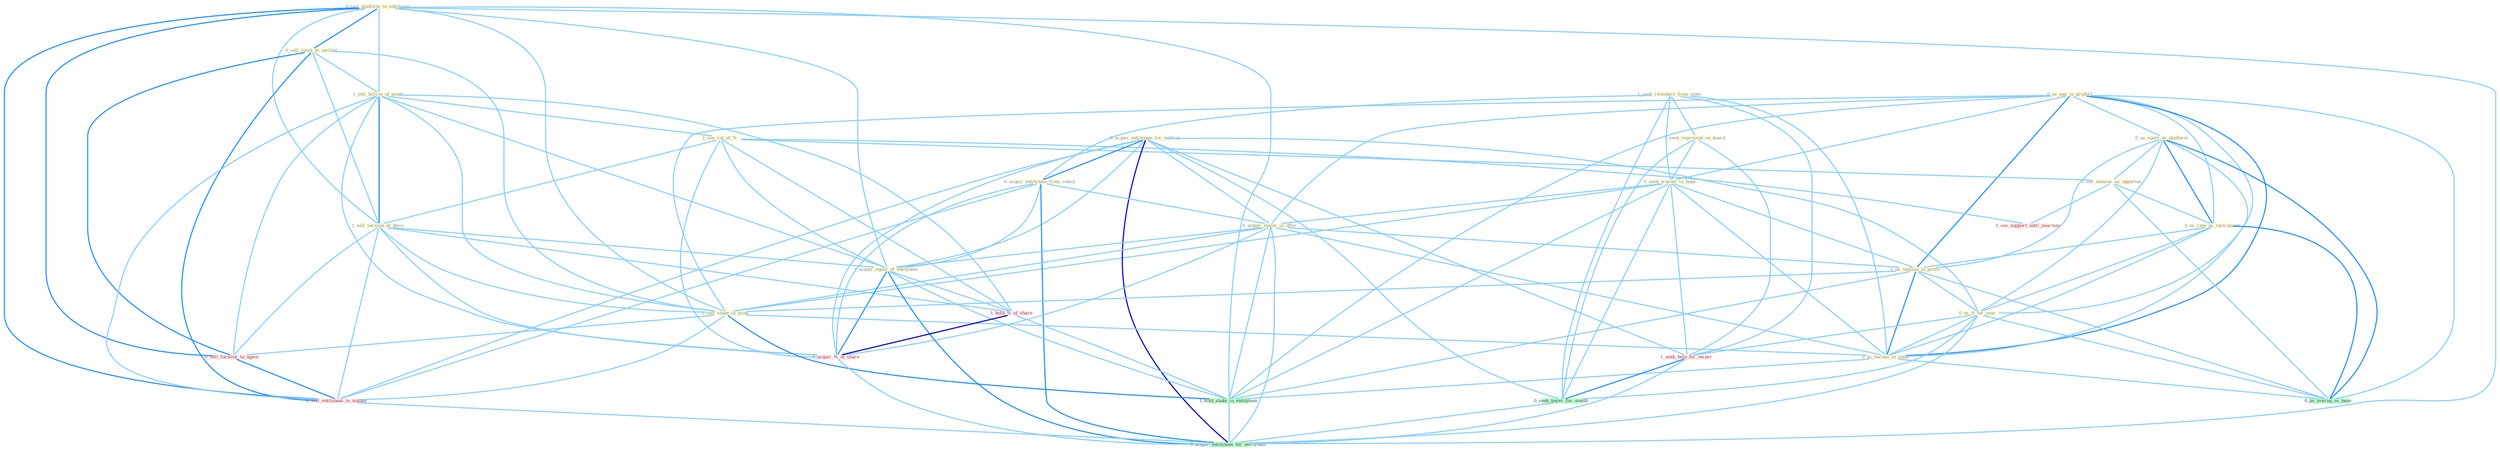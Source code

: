 Graph G{ 
    node
    [shape=polygon,style=filled,width=.5,height=.06,color="#BDFCC9",fixedsize=true,fontsize=4,
    fontcolor="#2f4f4f"];
    {node
    [color="#ffffe0", fontcolor="#8b7d6b"] "1_seek_reimburs_from_state " "1_seek_represent_on_board " "0_sell_platform_to_entitynam " "0_us_egg_in_product " "0_sell_stock_to_institut " "1_sell_billion_of_asset " "0_seek_waiver_in_hope " "1_see_cut_of_% " "0_us_sport_as_platform " "0_acquir_entitynam_for_million " "0_acquir_entitynam_from_vehicl " "0_see_measur_as_opportun " "0_acquir_major_in_offer " "1_sell_version_of_devic " "0_us_rate_as_instrument " "1_acquir_equiti_of_entitynam " "1_us_million_in_proce " "0_us_it_for_year " "1_sell_stake_in_mine " "0_us_bureau_in_state "}
{node [color="#fff0f5", fontcolor="#b22222"] "1_hold_%_of_share " "1_seek_help_for_owner " "1_acquir_%_of_share " "1_see_support_until_yearnum " "0_sell_furnitur_to_agenc " "0_sell_entitynam_to_manag "}
edge [color="#B0E2FF"];

	"1_seek_reimburs_from_state " -- "1_seek_represent_on_board " [w="1", color="#87cefa" ];
	"1_seek_reimburs_from_state " -- "0_seek_waiver_in_hope " [w="1", color="#87cefa" ];
	"1_seek_reimburs_from_state " -- "0_acquir_entitynam_from_vehicl " [w="1", color="#87cefa" ];
	"1_seek_reimburs_from_state " -- "0_us_bureau_in_state " [w="1", color="#87cefa" ];
	"1_seek_reimburs_from_state " -- "1_seek_help_for_owner " [w="1", color="#87cefa" ];
	"1_seek_reimburs_from_state " -- "0_seek_buyer_for_month " [w="1", color="#87cefa" ];
	"1_seek_represent_on_board " -- "0_seek_waiver_in_hope " [w="1", color="#87cefa" ];
	"1_seek_represent_on_board " -- "1_seek_help_for_owner " [w="1", color="#87cefa" ];
	"1_seek_represent_on_board " -- "0_seek_buyer_for_month " [w="1", color="#87cefa" ];
	"0_sell_platform_to_entitynam " -- "0_sell_stock_to_institut " [w="2", color="#1e90ff" , len=0.8];
	"0_sell_platform_to_entitynam " -- "1_sell_billion_of_asset " [w="1", color="#87cefa" ];
	"0_sell_platform_to_entitynam " -- "1_sell_version_of_devic " [w="1", color="#87cefa" ];
	"0_sell_platform_to_entitynam " -- "1_acquir_equiti_of_entitynam " [w="1", color="#87cefa" ];
	"0_sell_platform_to_entitynam " -- "1_sell_stake_in_mine " [w="1", color="#87cefa" ];
	"0_sell_platform_to_entitynam " -- "1_hold_stake_in_entitynam " [w="1", color="#87cefa" ];
	"0_sell_platform_to_entitynam " -- "0_sell_furnitur_to_agenc " [w="2", color="#1e90ff" , len=0.8];
	"0_sell_platform_to_entitynam " -- "0_sell_entitynam_to_manag " [w="2", color="#1e90ff" , len=0.8];
	"0_sell_platform_to_entitynam " -- "0_acquir_entitynam_for_entitynam " [w="1", color="#87cefa" ];
	"0_us_egg_in_product " -- "0_seek_waiver_in_hope " [w="1", color="#87cefa" ];
	"0_us_egg_in_product " -- "0_us_sport_as_platform " [w="1", color="#87cefa" ];
	"0_us_egg_in_product " -- "0_acquir_major_in_offer " [w="1", color="#87cefa" ];
	"0_us_egg_in_product " -- "0_us_rate_as_instrument " [w="1", color="#87cefa" ];
	"0_us_egg_in_product " -- "1_us_million_in_proce " [w="2", color="#1e90ff" , len=0.8];
	"0_us_egg_in_product " -- "0_us_it_for_year " [w="1", color="#87cefa" ];
	"0_us_egg_in_product " -- "1_sell_stake_in_mine " [w="1", color="#87cefa" ];
	"0_us_egg_in_product " -- "0_us_bureau_in_state " [w="2", color="#1e90ff" , len=0.8];
	"0_us_egg_in_product " -- "1_hold_stake_in_entitynam " [w="1", color="#87cefa" ];
	"0_us_egg_in_product " -- "0_us_averag_as_base " [w="1", color="#87cefa" ];
	"0_sell_stock_to_institut " -- "1_sell_billion_of_asset " [w="1", color="#87cefa" ];
	"0_sell_stock_to_institut " -- "1_sell_version_of_devic " [w="1", color="#87cefa" ];
	"0_sell_stock_to_institut " -- "1_sell_stake_in_mine " [w="1", color="#87cefa" ];
	"0_sell_stock_to_institut " -- "0_sell_furnitur_to_agenc " [w="2", color="#1e90ff" , len=0.8];
	"0_sell_stock_to_institut " -- "0_sell_entitynam_to_manag " [w="2", color="#1e90ff" , len=0.8];
	"1_sell_billion_of_asset " -- "1_see_cut_of_% " [w="1", color="#87cefa" ];
	"1_sell_billion_of_asset " -- "1_sell_version_of_devic " [w="2", color="#1e90ff" , len=0.8];
	"1_sell_billion_of_asset " -- "1_acquir_equiti_of_entitynam " [w="1", color="#87cefa" ];
	"1_sell_billion_of_asset " -- "1_sell_stake_in_mine " [w="1", color="#87cefa" ];
	"1_sell_billion_of_asset " -- "1_hold_%_of_share " [w="1", color="#87cefa" ];
	"1_sell_billion_of_asset " -- "1_acquir_%_of_share " [w="1", color="#87cefa" ];
	"1_sell_billion_of_asset " -- "0_sell_furnitur_to_agenc " [w="1", color="#87cefa" ];
	"1_sell_billion_of_asset " -- "0_sell_entitynam_to_manag " [w="1", color="#87cefa" ];
	"0_seek_waiver_in_hope " -- "0_acquir_major_in_offer " [w="1", color="#87cefa" ];
	"0_seek_waiver_in_hope " -- "1_us_million_in_proce " [w="1", color="#87cefa" ];
	"0_seek_waiver_in_hope " -- "1_sell_stake_in_mine " [w="1", color="#87cefa" ];
	"0_seek_waiver_in_hope " -- "0_us_bureau_in_state " [w="1", color="#87cefa" ];
	"0_seek_waiver_in_hope " -- "1_hold_stake_in_entitynam " [w="1", color="#87cefa" ];
	"0_seek_waiver_in_hope " -- "1_seek_help_for_owner " [w="1", color="#87cefa" ];
	"0_seek_waiver_in_hope " -- "0_seek_buyer_for_month " [w="1", color="#87cefa" ];
	"1_see_cut_of_% " -- "0_see_measur_as_opportun " [w="1", color="#87cefa" ];
	"1_see_cut_of_% " -- "1_sell_version_of_devic " [w="1", color="#87cefa" ];
	"1_see_cut_of_% " -- "1_acquir_equiti_of_entitynam " [w="1", color="#87cefa" ];
	"1_see_cut_of_% " -- "1_hold_%_of_share " [w="1", color="#87cefa" ];
	"1_see_cut_of_% " -- "1_acquir_%_of_share " [w="1", color="#87cefa" ];
	"1_see_cut_of_% " -- "1_see_support_until_yearnum " [w="1", color="#87cefa" ];
	"0_us_sport_as_platform " -- "0_see_measur_as_opportun " [w="1", color="#87cefa" ];
	"0_us_sport_as_platform " -- "0_us_rate_as_instrument " [w="2", color="#1e90ff" , len=0.8];
	"0_us_sport_as_platform " -- "1_us_million_in_proce " [w="1", color="#87cefa" ];
	"0_us_sport_as_platform " -- "0_us_it_for_year " [w="1", color="#87cefa" ];
	"0_us_sport_as_platform " -- "0_us_bureau_in_state " [w="1", color="#87cefa" ];
	"0_us_sport_as_platform " -- "0_us_averag_as_base " [w="2", color="#1e90ff" , len=0.8];
	"0_acquir_entitynam_for_million " -- "0_acquir_entitynam_from_vehicl " [w="2", color="#1e90ff" , len=0.8];
	"0_acquir_entitynam_for_million " -- "0_acquir_major_in_offer " [w="1", color="#87cefa" ];
	"0_acquir_entitynam_for_million " -- "1_acquir_equiti_of_entitynam " [w="1", color="#87cefa" ];
	"0_acquir_entitynam_for_million " -- "0_us_it_for_year " [w="1", color="#87cefa" ];
	"0_acquir_entitynam_for_million " -- "1_seek_help_for_owner " [w="1", color="#87cefa" ];
	"0_acquir_entitynam_for_million " -- "0_seek_buyer_for_month " [w="1", color="#87cefa" ];
	"0_acquir_entitynam_for_million " -- "1_acquir_%_of_share " [w="1", color="#87cefa" ];
	"0_acquir_entitynam_for_million " -- "0_sell_entitynam_to_manag " [w="1", color="#87cefa" ];
	"0_acquir_entitynam_for_million " -- "0_acquir_entitynam_for_entitynam " [w="3", color="#0000cd" , len=0.6];
	"0_acquir_entitynam_from_vehicl " -- "0_acquir_major_in_offer " [w="1", color="#87cefa" ];
	"0_acquir_entitynam_from_vehicl " -- "1_acquir_equiti_of_entitynam " [w="1", color="#87cefa" ];
	"0_acquir_entitynam_from_vehicl " -- "1_acquir_%_of_share " [w="1", color="#87cefa" ];
	"0_acquir_entitynam_from_vehicl " -- "0_sell_entitynam_to_manag " [w="1", color="#87cefa" ];
	"0_acquir_entitynam_from_vehicl " -- "0_acquir_entitynam_for_entitynam " [w="2", color="#1e90ff" , len=0.8];
	"0_see_measur_as_opportun " -- "0_us_rate_as_instrument " [w="1", color="#87cefa" ];
	"0_see_measur_as_opportun " -- "1_see_support_until_yearnum " [w="1", color="#87cefa" ];
	"0_see_measur_as_opportun " -- "0_us_averag_as_base " [w="1", color="#87cefa" ];
	"0_acquir_major_in_offer " -- "1_acquir_equiti_of_entitynam " [w="1", color="#87cefa" ];
	"0_acquir_major_in_offer " -- "1_us_million_in_proce " [w="1", color="#87cefa" ];
	"0_acquir_major_in_offer " -- "1_sell_stake_in_mine " [w="1", color="#87cefa" ];
	"0_acquir_major_in_offer " -- "0_us_bureau_in_state " [w="1", color="#87cefa" ];
	"0_acquir_major_in_offer " -- "1_hold_stake_in_entitynam " [w="1", color="#87cefa" ];
	"0_acquir_major_in_offer " -- "1_acquir_%_of_share " [w="1", color="#87cefa" ];
	"0_acquir_major_in_offer " -- "0_acquir_entitynam_for_entitynam " [w="1", color="#87cefa" ];
	"1_sell_version_of_devic " -- "1_acquir_equiti_of_entitynam " [w="1", color="#87cefa" ];
	"1_sell_version_of_devic " -- "1_sell_stake_in_mine " [w="1", color="#87cefa" ];
	"1_sell_version_of_devic " -- "1_hold_%_of_share " [w="1", color="#87cefa" ];
	"1_sell_version_of_devic " -- "1_acquir_%_of_share " [w="1", color="#87cefa" ];
	"1_sell_version_of_devic " -- "0_sell_furnitur_to_agenc " [w="1", color="#87cefa" ];
	"1_sell_version_of_devic " -- "0_sell_entitynam_to_manag " [w="1", color="#87cefa" ];
	"0_us_rate_as_instrument " -- "1_us_million_in_proce " [w="1", color="#87cefa" ];
	"0_us_rate_as_instrument " -- "0_us_it_for_year " [w="1", color="#87cefa" ];
	"0_us_rate_as_instrument " -- "0_us_bureau_in_state " [w="1", color="#87cefa" ];
	"0_us_rate_as_instrument " -- "0_us_averag_as_base " [w="2", color="#1e90ff" , len=0.8];
	"1_acquir_equiti_of_entitynam " -- "1_hold_%_of_share " [w="1", color="#87cefa" ];
	"1_acquir_equiti_of_entitynam " -- "1_hold_stake_in_entitynam " [w="1", color="#87cefa" ];
	"1_acquir_equiti_of_entitynam " -- "1_acquir_%_of_share " [w="2", color="#1e90ff" , len=0.8];
	"1_acquir_equiti_of_entitynam " -- "0_acquir_entitynam_for_entitynam " [w="2", color="#1e90ff" , len=0.8];
	"1_us_million_in_proce " -- "0_us_it_for_year " [w="1", color="#87cefa" ];
	"1_us_million_in_proce " -- "1_sell_stake_in_mine " [w="1", color="#87cefa" ];
	"1_us_million_in_proce " -- "0_us_bureau_in_state " [w="2", color="#1e90ff" , len=0.8];
	"1_us_million_in_proce " -- "1_hold_stake_in_entitynam " [w="1", color="#87cefa" ];
	"1_us_million_in_proce " -- "0_us_averag_as_base " [w="1", color="#87cefa" ];
	"0_us_it_for_year " -- "0_us_bureau_in_state " [w="1", color="#87cefa" ];
	"0_us_it_for_year " -- "1_seek_help_for_owner " [w="1", color="#87cefa" ];
	"0_us_it_for_year " -- "0_seek_buyer_for_month " [w="1", color="#87cefa" ];
	"0_us_it_for_year " -- "0_us_averag_as_base " [w="1", color="#87cefa" ];
	"0_us_it_for_year " -- "0_acquir_entitynam_for_entitynam " [w="1", color="#87cefa" ];
	"1_sell_stake_in_mine " -- "0_us_bureau_in_state " [w="1", color="#87cefa" ];
	"1_sell_stake_in_mine " -- "1_hold_stake_in_entitynam " [w="2", color="#1e90ff" , len=0.8];
	"1_sell_stake_in_mine " -- "0_sell_furnitur_to_agenc " [w="1", color="#87cefa" ];
	"1_sell_stake_in_mine " -- "0_sell_entitynam_to_manag " [w="1", color="#87cefa" ];
	"0_us_bureau_in_state " -- "1_hold_stake_in_entitynam " [w="1", color="#87cefa" ];
	"0_us_bureau_in_state " -- "0_us_averag_as_base " [w="1", color="#87cefa" ];
	"1_hold_%_of_share " -- "1_hold_stake_in_entitynam " [w="1", color="#87cefa" ];
	"1_hold_%_of_share " -- "1_acquir_%_of_share " [w="3", color="#0000cd" , len=0.6];
	"1_hold_stake_in_entitynam " -- "0_acquir_entitynam_for_entitynam " [w="1", color="#87cefa" ];
	"1_seek_help_for_owner " -- "0_seek_buyer_for_month " [w="2", color="#1e90ff" , len=0.8];
	"1_seek_help_for_owner " -- "0_acquir_entitynam_for_entitynam " [w="1", color="#87cefa" ];
	"0_seek_buyer_for_month " -- "0_acquir_entitynam_for_entitynam " [w="1", color="#87cefa" ];
	"1_acquir_%_of_share " -- "0_acquir_entitynam_for_entitynam " [w="1", color="#87cefa" ];
	"0_sell_furnitur_to_agenc " -- "0_sell_entitynam_to_manag " [w="2", color="#1e90ff" , len=0.8];
	"0_sell_entitynam_to_manag " -- "0_acquir_entitynam_for_entitynam " [w="1", color="#87cefa" ];
}
